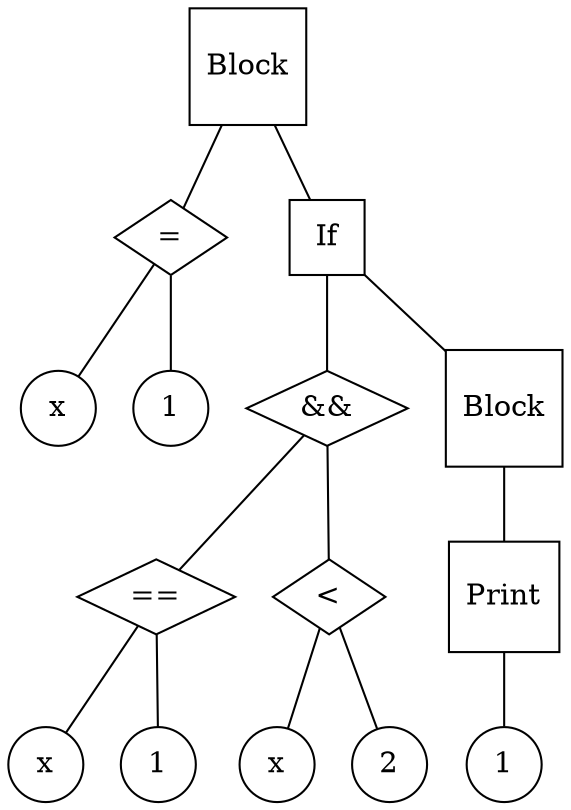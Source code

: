 graph g {
n0 [label = "Block", shape="square"]
n1 [label = "=", shape="diamond"]
n2 [label = "x", shape="circle"]
n3 [label = "1", shape="circle"]
n4 [label = "If", shape="square"]
n5 [label = "&&", shape="diamond"]
n6 [label = "==", shape="diamond"]
n7 [label = "x", shape="circle"]
n8 [label = "1", shape="circle"]
n9 [label = "<", shape="diamond"]
n10 [label = "x", shape="circle"]
n11 [label = "2", shape="circle"]
n12 [label = "Block", shape="square"]
n13 [label = "Print", shape="square"]
n14 [label = "1", shape="circle"]

"n0" -- "n1" -- "n2"
"n1" -- "n3"
"n0" -- "n4" -- "n5" -- "n6" -- "n7"
"n6" -- "n8"
"n5" -- "n9" -- "n10"
"n9" -- "n11"
"n4" -- "n12" -- "n13" -- "n14"
}
